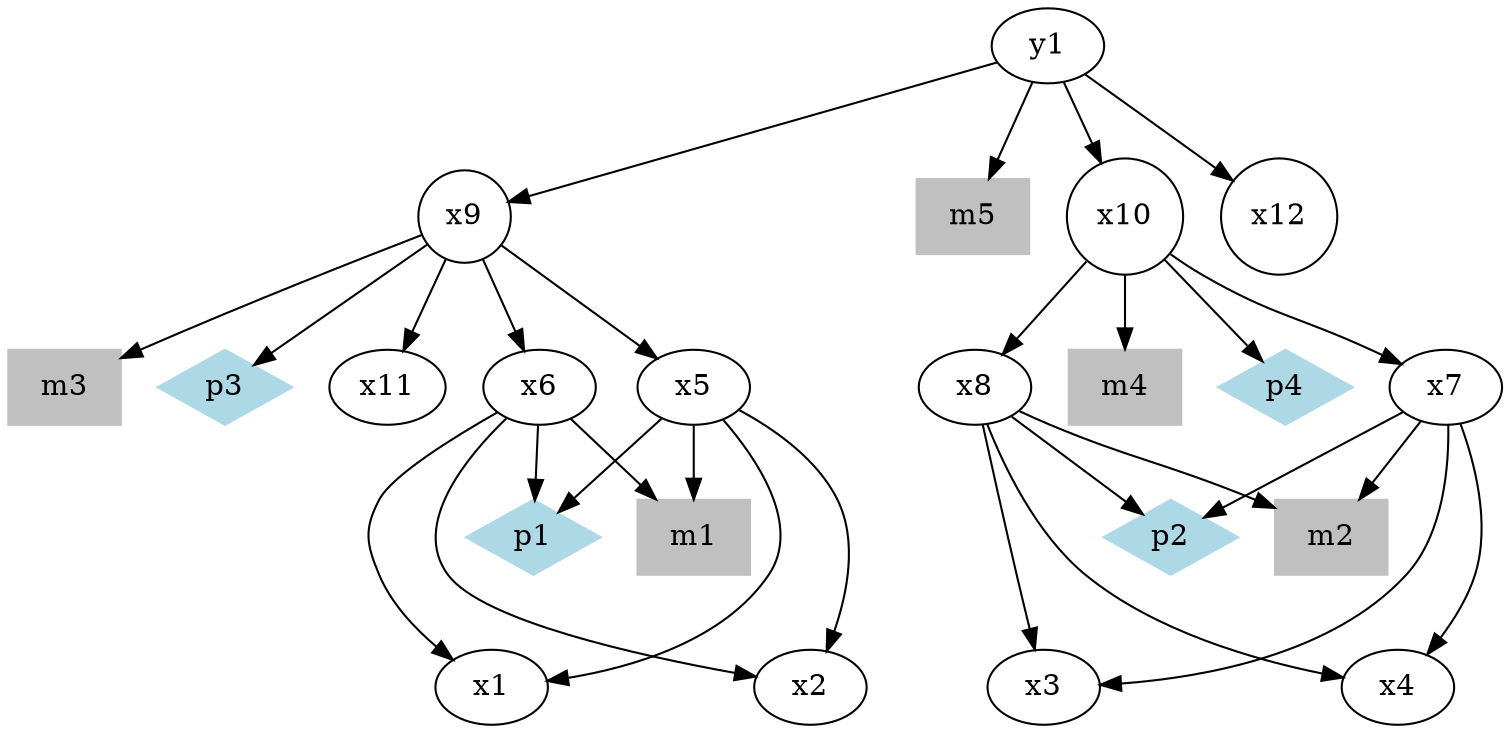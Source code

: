 digraph G{
m1[shape=box, color=grey, style=filled]
m2[shape=box, color=grey, style=filled]
m3[shape=box, color=grey, style=filled]
m4[shape=box, color=grey, style=filled]
m5[shape=box, color=grey, style=filled]
p1[shape=diamond,color=lightblue, style=filled]
p2[shape=diamond, color=lightblue, style=filled]
p3[shape=diamond, color=lightblue, style=filled]
p4[shape=diamond, color=lightblue, style=filled]
{rank=sink;x1;x2;x3;x4;}
{rank=source;y1;}
{rank=same;m3;p3;x11;x5;x6;x7;x8;}
node[shape=circle]
y1 -> x9
y1 -> m5
x10 -> m4
x10 -> p4
x9-> m3
x9-> p3
x6 ->m1
x6 ->p1
x5 ->m1
x5 ->p1
x8 -> m2
x8 -> p2
x7 -> m2
x7 -> p2
y1 -> x10
y1 -> x12  
x5 -> x1
x5 -> x2
x6 -> x1
x6 -> x2
x7 -> x3
x7 -> x4
x8 -> x3
x8 -> x4
x9 -> x6
x9 -> x5
x9 -> x11
x10 -> x8
x10 -> x7
}
